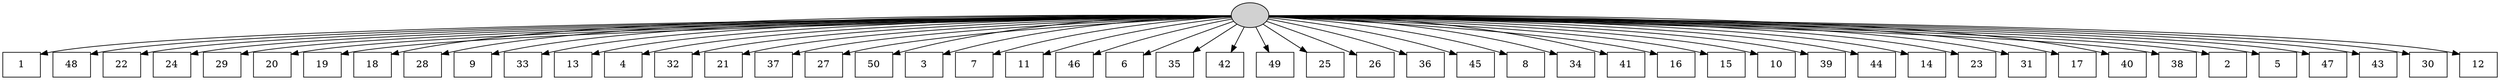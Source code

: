 digraph G {
0[style=filled, fillcolor=grey82, label=""];
1[shape=box,style=filled, fillcolor=white,label="1\n"];
2[shape=box,style=filled, fillcolor=white,label="48\n"];
3[shape=box,style=filled, fillcolor=white,label="22\n"];
4[shape=box,style=filled, fillcolor=white,label="24\n"];
5[shape=box,style=filled, fillcolor=white,label="29\n"];
6[shape=box,style=filled, fillcolor=white,label="20\n"];
7[shape=box,style=filled, fillcolor=white,label="19\n"];
8[shape=box,style=filled, fillcolor=white,label="18\n"];
9[shape=box,style=filled, fillcolor=white,label="28\n"];
10[shape=box,style=filled, fillcolor=white,label="9\n"];
11[shape=box,style=filled, fillcolor=white,label="33\n"];
12[shape=box,style=filled, fillcolor=white,label="13\n"];
13[shape=box,style=filled, fillcolor=white,label="4\n"];
14[shape=box,style=filled, fillcolor=white,label="32\n"];
15[shape=box,style=filled, fillcolor=white,label="21\n"];
16[shape=box,style=filled, fillcolor=white,label="37\n"];
17[shape=box,style=filled, fillcolor=white,label="27\n"];
18[shape=box,style=filled, fillcolor=white,label="50\n"];
19[shape=box,style=filled, fillcolor=white,label="3\n"];
20[shape=box,style=filled, fillcolor=white,label="7\n"];
21[shape=box,style=filled, fillcolor=white,label="11\n"];
22[shape=box,style=filled, fillcolor=white,label="46\n"];
23[shape=box,style=filled, fillcolor=white,label="6\n"];
24[shape=box,style=filled, fillcolor=white,label="35\n"];
25[shape=box,style=filled, fillcolor=white,label="42\n"];
26[shape=box,style=filled, fillcolor=white,label="49\n"];
27[shape=box,style=filled, fillcolor=white,label="25\n"];
28[shape=box,style=filled, fillcolor=white,label="26\n"];
29[shape=box,style=filled, fillcolor=white,label="36\n"];
30[shape=box,style=filled, fillcolor=white,label="45\n"];
31[shape=box,style=filled, fillcolor=white,label="8\n"];
32[shape=box,style=filled, fillcolor=white,label="34\n"];
33[shape=box,style=filled, fillcolor=white,label="41\n"];
34[shape=box,style=filled, fillcolor=white,label="16\n"];
35[shape=box,style=filled, fillcolor=white,label="15\n"];
36[shape=box,style=filled, fillcolor=white,label="10\n"];
37[shape=box,style=filled, fillcolor=white,label="39\n"];
38[shape=box,style=filled, fillcolor=white,label="44\n"];
39[shape=box,style=filled, fillcolor=white,label="14\n"];
40[shape=box,style=filled, fillcolor=white,label="23\n"];
41[shape=box,style=filled, fillcolor=white,label="31\n"];
42[shape=box,style=filled, fillcolor=white,label="17\n"];
43[shape=box,style=filled, fillcolor=white,label="40\n"];
44[shape=box,style=filled, fillcolor=white,label="38\n"];
45[shape=box,style=filled, fillcolor=white,label="2\n"];
46[shape=box,style=filled, fillcolor=white,label="5\n"];
47[shape=box,style=filled, fillcolor=white,label="47\n"];
48[shape=box,style=filled, fillcolor=white,label="43\n"];
49[shape=box,style=filled, fillcolor=white,label="30\n"];
50[shape=box,style=filled, fillcolor=white,label="12\n"];
0->1 ;
0->2 ;
0->3 ;
0->4 ;
0->5 ;
0->6 ;
0->7 ;
0->8 ;
0->9 ;
0->10 ;
0->11 ;
0->12 ;
0->13 ;
0->14 ;
0->15 ;
0->16 ;
0->17 ;
0->18 ;
0->19 ;
0->20 ;
0->21 ;
0->22 ;
0->23 ;
0->24 ;
0->25 ;
0->26 ;
0->27 ;
0->28 ;
0->29 ;
0->30 ;
0->31 ;
0->32 ;
0->33 ;
0->34 ;
0->35 ;
0->36 ;
0->37 ;
0->38 ;
0->39 ;
0->40 ;
0->41 ;
0->42 ;
0->43 ;
0->44 ;
0->45 ;
0->46 ;
0->47 ;
0->48 ;
0->49 ;
0->50 ;
}
